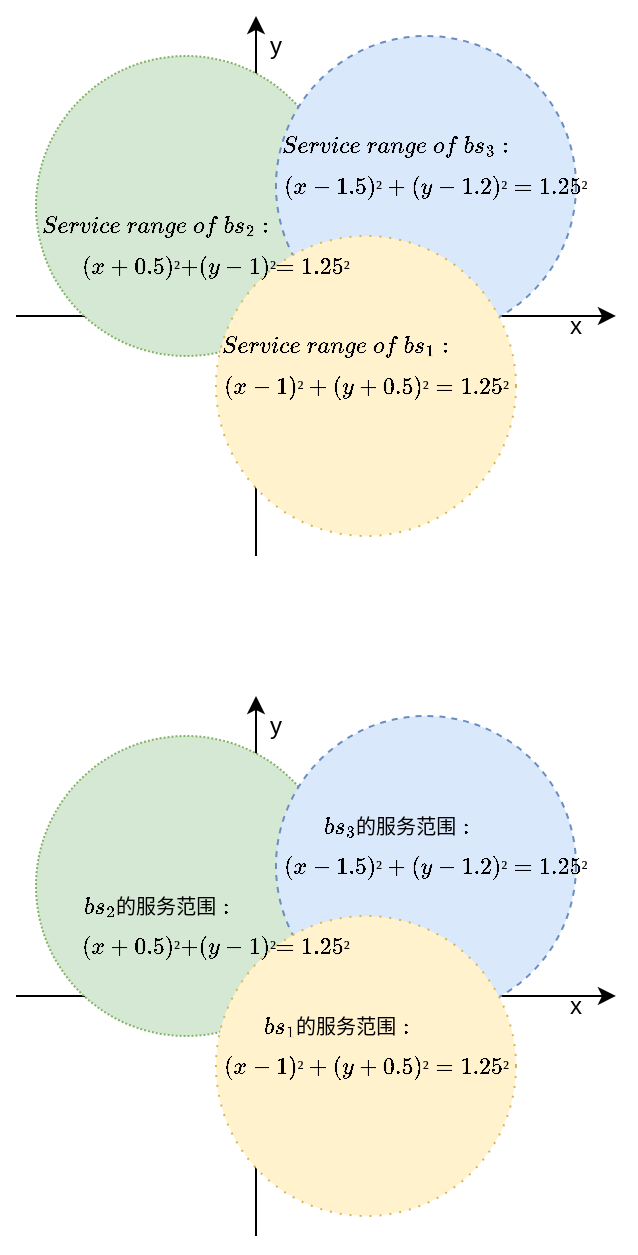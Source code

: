 <mxfile version="20.8.5" type="github">
  <diagram id="c9uLVnNMo0gJ4ky4f98U" name="Page-1">
    <mxGraphModel dx="1195" dy="645" grid="1" gridSize="10" guides="1" tooltips="1" connect="1" arrows="1" fold="1" page="1" pageScale="1" pageWidth="827" pageHeight="1169" math="1" shadow="0">
      <root>
        <mxCell id="0" />
        <mxCell id="1" parent="0" />
        <mxCell id="M-YHHyKIcNLoA--MR-xb-7" value="" style="endArrow=classic;html=1;rounded=0;" parent="1" edge="1">
          <mxGeometry width="50" height="50" relative="1" as="geometry">
            <mxPoint x="390" y="600" as="sourcePoint" />
            <mxPoint x="390" y="330" as="targetPoint" />
          </mxGeometry>
        </mxCell>
        <mxCell id="M-YHHyKIcNLoA--MR-xb-6" value="" style="endArrow=classic;html=1;rounded=0;entryX=0.833;entryY=0.333;entryDx=0;entryDy=0;entryPerimeter=0;" parent="1" target="M-YHHyKIcNLoA--MR-xb-8" edge="1">
          <mxGeometry width="50" height="50" relative="1" as="geometry">
            <mxPoint x="270" y="480" as="sourcePoint" />
            <mxPoint x="610" y="480" as="targetPoint" />
          </mxGeometry>
        </mxCell>
        <mxCell id="M-YHHyKIcNLoA--MR-xb-3" value="" style="ellipse;whiteSpace=wrap;html=1;aspect=fixed;dashed=1;dashPattern=1 1;fillColor=#d5e8d4;strokeColor=#82b366;" parent="1" vertex="1">
          <mxGeometry x="280" y="350" width="150" height="150" as="geometry" />
        </mxCell>
        <mxCell id="M-YHHyKIcNLoA--MR-xb-4" value="" style="ellipse;whiteSpace=wrap;html=1;aspect=fixed;dashed=1;fillColor=#dae8fc;strokeColor=#6c8ebf;" parent="1" vertex="1">
          <mxGeometry x="400" y="340" width="150" height="150" as="geometry" />
        </mxCell>
        <mxCell id="M-YHHyKIcNLoA--MR-xb-5" value="" style="ellipse;whiteSpace=wrap;html=1;aspect=fixed;dashed=1;dashPattern=1 4;fillColor=#fff2cc;strokeColor=#d6b656;" parent="1" vertex="1">
          <mxGeometry x="370" y="440" width="150" height="150" as="geometry" />
        </mxCell>
        <mxCell id="M-YHHyKIcNLoA--MR-xb-8" value="x" style="text;html=1;strokeColor=none;fillColor=none;align=center;verticalAlign=middle;whiteSpace=wrap;rounded=0;dashed=1;dashPattern=1 4;" parent="1" vertex="1">
          <mxGeometry x="520" y="470" width="60" height="30" as="geometry" />
        </mxCell>
        <mxCell id="M-YHHyKIcNLoA--MR-xb-9" value="y" style="text;html=1;strokeColor=none;fillColor=none;align=center;verticalAlign=middle;whiteSpace=wrap;rounded=0;dashed=1;dashPattern=1 4;" parent="1" vertex="1">
          <mxGeometry x="370" y="330" width="60" height="30" as="geometry" />
        </mxCell>
        <mxCell id="M-YHHyKIcNLoA--MR-xb-10" value="&lt;font style=&quot;font-size: 10px&quot;&gt;$$(x - 1.5)² + (y - 1.2)² = 1.25²$$&lt;/font&gt;" style="text;html=1;strokeColor=none;fillColor=none;align=center;verticalAlign=middle;whiteSpace=wrap;rounded=0;dashed=1;dashPattern=1 4;" parent="1" vertex="1">
          <mxGeometry x="400" y="400" width="160" height="30" as="geometry" />
        </mxCell>
        <mxCell id="M-YHHyKIcNLoA--MR-xb-11" value="`(x + 0.5)² + (y - 1)² = 1.25²`" style="text;html=1;strokeColor=none;fillColor=none;align=center;verticalAlign=middle;whiteSpace=wrap;rounded=0;dashed=1;dashPattern=1 4;fontSize=10;" parent="1" vertex="1">
          <mxGeometry x="310" y="440" width="120" height="30" as="geometry" />
        </mxCell>
        <mxCell id="M-YHHyKIcNLoA--MR-xb-12" value="$$(x - 1)² + (y + 0.5)² = 1.25²$$" style="text;html=1;strokeColor=none;fillColor=none;align=center;verticalAlign=middle;whiteSpace=wrap;rounded=0;dashed=1;dashPattern=1 4;fontSize=10;" parent="1" vertex="1">
          <mxGeometry x="382" y="500" width="126" height="30" as="geometry" />
        </mxCell>
        <mxCell id="M-YHHyKIcNLoA--MR-xb-13" value="$$Service \ range \ of \ bs_2:$$" style="text;html=1;strokeColor=none;fillColor=none;align=center;verticalAlign=middle;whiteSpace=wrap;rounded=0;dashed=1;dashPattern=1 4;fontSize=10;" parent="1" vertex="1">
          <mxGeometry x="310" y="420" width="60" height="30" as="geometry" />
        </mxCell>
        <mxCell id="M-YHHyKIcNLoA--MR-xb-17" value="$$Service \ range \ of \ bs_3:$$" style="text;html=1;strokeColor=none;fillColor=none;align=center;verticalAlign=middle;whiteSpace=wrap;rounded=0;dashed=1;dashPattern=1 4;fontSize=10;" parent="1" vertex="1">
          <mxGeometry x="430" y="380" width="60" height="30" as="geometry" />
        </mxCell>
        <mxCell id="M-YHHyKIcNLoA--MR-xb-18" value="$$Service \ range \ of \ bs_1:$$" style="text;html=1;strokeColor=none;fillColor=none;align=center;verticalAlign=middle;whiteSpace=wrap;rounded=0;dashed=1;dashPattern=1 4;fontSize=10;" parent="1" vertex="1">
          <mxGeometry x="400" y="480" width="60" height="30" as="geometry" />
        </mxCell>
        <mxCell id="qcRH5nb0E6CeJJAzjBTW-1" value="" style="endArrow=classic;html=1;rounded=0;" edge="1" parent="1">
          <mxGeometry width="50" height="50" relative="1" as="geometry">
            <mxPoint x="390" y="940" as="sourcePoint" />
            <mxPoint x="390" y="670" as="targetPoint" />
          </mxGeometry>
        </mxCell>
        <mxCell id="qcRH5nb0E6CeJJAzjBTW-2" value="" style="endArrow=classic;html=1;rounded=0;entryX=0.833;entryY=0.333;entryDx=0;entryDy=0;entryPerimeter=0;" edge="1" parent="1" target="qcRH5nb0E6CeJJAzjBTW-6">
          <mxGeometry width="50" height="50" relative="1" as="geometry">
            <mxPoint x="270" y="820" as="sourcePoint" />
            <mxPoint x="610" y="820" as="targetPoint" />
          </mxGeometry>
        </mxCell>
        <mxCell id="qcRH5nb0E6CeJJAzjBTW-3" value="" style="ellipse;whiteSpace=wrap;html=1;aspect=fixed;dashed=1;dashPattern=1 1;fillColor=#d5e8d4;strokeColor=#82b366;" vertex="1" parent="1">
          <mxGeometry x="280" y="690" width="150" height="150" as="geometry" />
        </mxCell>
        <mxCell id="qcRH5nb0E6CeJJAzjBTW-4" value="" style="ellipse;whiteSpace=wrap;html=1;aspect=fixed;dashed=1;fillColor=#dae8fc;strokeColor=#6c8ebf;" vertex="1" parent="1">
          <mxGeometry x="400" y="680" width="150" height="150" as="geometry" />
        </mxCell>
        <mxCell id="qcRH5nb0E6CeJJAzjBTW-5" value="" style="ellipse;whiteSpace=wrap;html=1;aspect=fixed;dashed=1;dashPattern=1 4;fillColor=#fff2cc;strokeColor=#d6b656;" vertex="1" parent="1">
          <mxGeometry x="370" y="780" width="150" height="150" as="geometry" />
        </mxCell>
        <mxCell id="qcRH5nb0E6CeJJAzjBTW-6" value="x" style="text;html=1;strokeColor=none;fillColor=none;align=center;verticalAlign=middle;whiteSpace=wrap;rounded=0;dashed=1;dashPattern=1 4;" vertex="1" parent="1">
          <mxGeometry x="520" y="810" width="60" height="30" as="geometry" />
        </mxCell>
        <mxCell id="qcRH5nb0E6CeJJAzjBTW-7" value="y" style="text;html=1;strokeColor=none;fillColor=none;align=center;verticalAlign=middle;whiteSpace=wrap;rounded=0;dashed=1;dashPattern=1 4;" vertex="1" parent="1">
          <mxGeometry x="370" y="670" width="60" height="30" as="geometry" />
        </mxCell>
        <mxCell id="qcRH5nb0E6CeJJAzjBTW-8" value="&lt;font style=&quot;font-size: 10px&quot;&gt;$$(x - 1.5)² + (y - 1.2)² = 1.25²$$&lt;/font&gt;" style="text;html=1;strokeColor=none;fillColor=none;align=center;verticalAlign=middle;whiteSpace=wrap;rounded=0;dashed=1;dashPattern=1 4;" vertex="1" parent="1">
          <mxGeometry x="400" y="740" width="160" height="30" as="geometry" />
        </mxCell>
        <mxCell id="qcRH5nb0E6CeJJAzjBTW-9" value="`(x + 0.5)² + (y - 1)² = 1.25²`" style="text;html=1;strokeColor=none;fillColor=none;align=center;verticalAlign=middle;whiteSpace=wrap;rounded=0;dashed=1;dashPattern=1 4;fontSize=10;" vertex="1" parent="1">
          <mxGeometry x="310" y="780" width="120" height="30" as="geometry" />
        </mxCell>
        <mxCell id="qcRH5nb0E6CeJJAzjBTW-10" value="$$(x - 1)² + (y + 0.5)² = 1.25²$$" style="text;html=1;strokeColor=none;fillColor=none;align=center;verticalAlign=middle;whiteSpace=wrap;rounded=0;dashed=1;dashPattern=1 4;fontSize=10;" vertex="1" parent="1">
          <mxGeometry x="382" y="840" width="126" height="30" as="geometry" />
        </mxCell>
        <mxCell id="qcRH5nb0E6CeJJAzjBTW-11" value="$$bs_2的服务范围:$$" style="text;html=1;strokeColor=none;fillColor=none;align=center;verticalAlign=middle;whiteSpace=wrap;rounded=0;dashed=1;dashPattern=1 4;fontSize=10;" vertex="1" parent="1">
          <mxGeometry x="310" y="760" width="60" height="30" as="geometry" />
        </mxCell>
        <mxCell id="qcRH5nb0E6CeJJAzjBTW-12" value="$$bs_3的服务范围:$$" style="text;html=1;strokeColor=none;fillColor=none;align=center;verticalAlign=middle;whiteSpace=wrap;rounded=0;dashed=1;dashPattern=1 4;fontSize=10;" vertex="1" parent="1">
          <mxGeometry x="430" y="720" width="60" height="30" as="geometry" />
        </mxCell>
        <mxCell id="qcRH5nb0E6CeJJAzjBTW-13" value="$$bs_1的服务范围:$$" style="text;html=1;strokeColor=none;fillColor=none;align=center;verticalAlign=middle;whiteSpace=wrap;rounded=0;dashed=1;dashPattern=1 4;fontSize=10;" vertex="1" parent="1">
          <mxGeometry x="400" y="820" width="60" height="30" as="geometry" />
        </mxCell>
      </root>
    </mxGraphModel>
  </diagram>
</mxfile>
